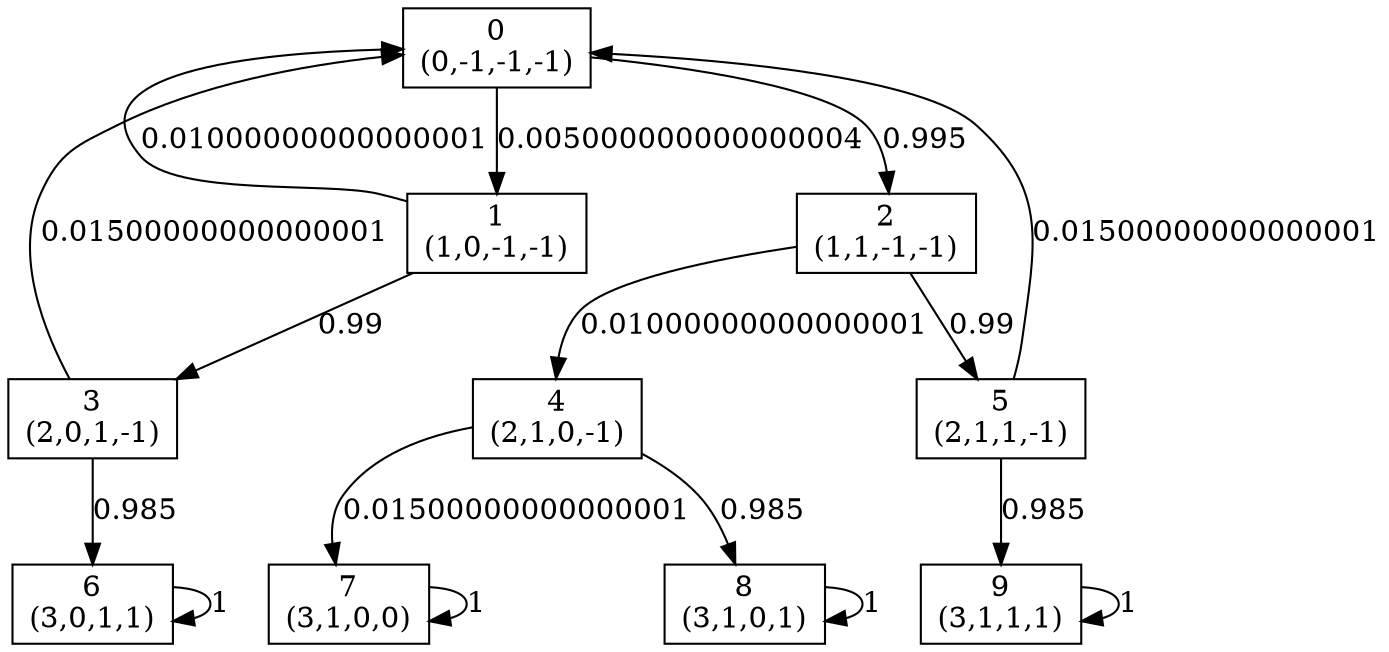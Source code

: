 digraph P {
node [shape=box];
0 -> 1 [ label="0.005000000000000004" ];
0 -> 2 [ label="0.995" ];
1 -> 0 [ label="0.01000000000000001" ];
1 -> 3 [ label="0.99" ];
2 -> 4 [ label="0.01000000000000001" ];
2 -> 5 [ label="0.99" ];
3 -> 0 [ label="0.01500000000000001" ];
3 -> 6 [ label="0.985" ];
4 -> 7 [ label="0.01500000000000001" ];
4 -> 8 [ label="0.985" ];
5 -> 0 [ label="0.01500000000000001" ];
5 -> 9 [ label="0.985" ];
6 -> 6 [ label="1" ];
7 -> 7 [ label="1" ];
8 -> 8 [ label="1" ];
9 -> 9 [ label="1" ];
0 [label="0\n(0,-1,-1,-1)"];
1 [label="1\n(1,0,-1,-1)"];
2 [label="2\n(1,1,-1,-1)"];
3 [label="3\n(2,0,1,-1)"];
4 [label="4\n(2,1,0,-1)"];
5 [label="5\n(2,1,1,-1)"];
6 [label="6\n(3,0,1,1)"];
7 [label="7\n(3,1,0,0)"];
8 [label="8\n(3,1,0,1)"];
9 [label="9\n(3,1,1,1)"];
}

